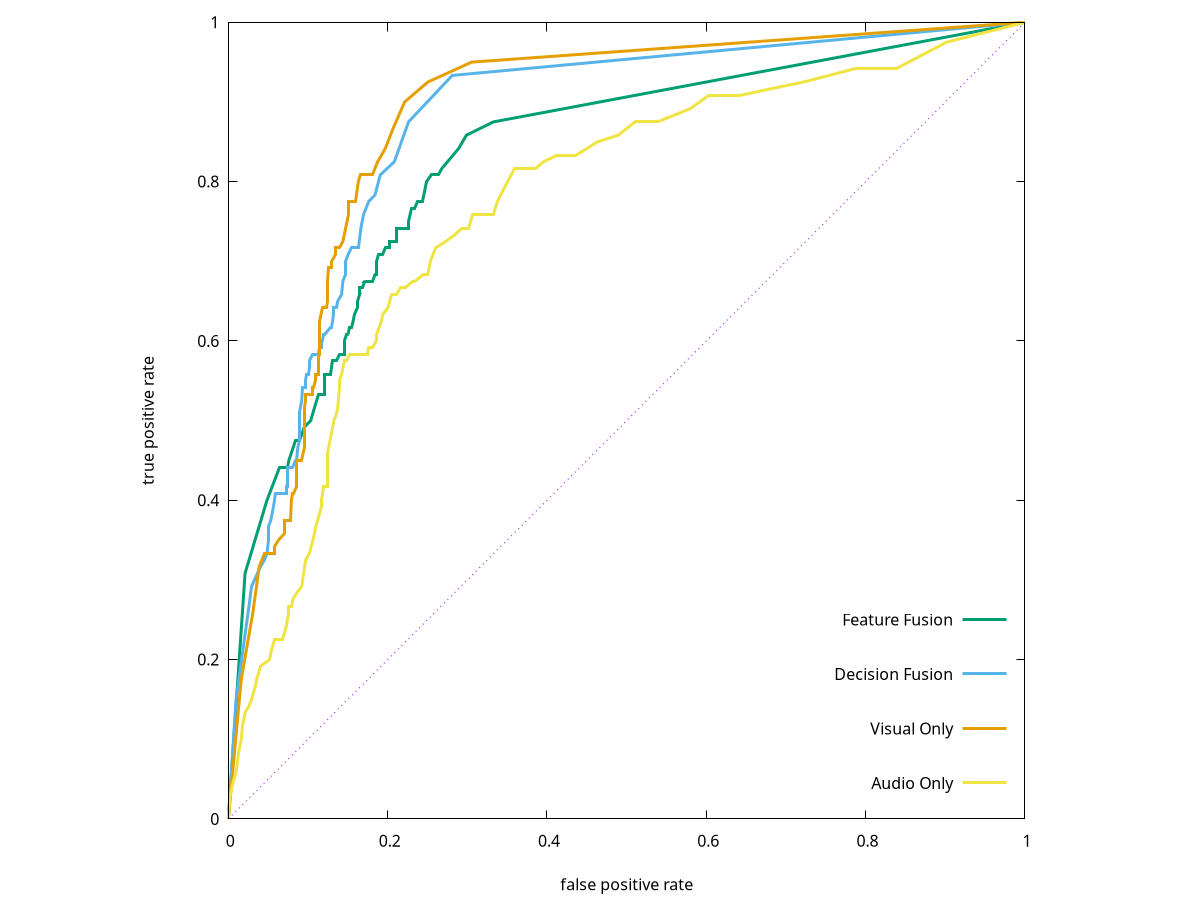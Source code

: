 #genearted by plot_roc.sh
set term tikz size 10,10
#set title 'metal'
set key right bottom spacing 2.5
set xlabel 'false positive rate' offset 0,-.5
set ylabel 'true positive rate' offset -2,0
set size square
plot x dt 3 notitle, '-' w l lw 3 title 'Feature Fusion', '-' w l lw 3 title 'Decision Fusion', '-' w l lw 3 title 'Visual Only', '-' w l lw 3 title 'Audio Only'
1.00000 1.00000
0.33279 0.87500
0.29887 0.85833
0.28918 0.84167
0.26817 0.81667
0.26333 0.80833
0.26010 0.80833
0.25525 0.80833
0.24879 0.80000
0.24394 0.77500
0.23748 0.77500
0.23425 0.76667
0.22940 0.76667
0.22617 0.75000
0.22617 0.74167
0.22456 0.74167
0.22294 0.74167
0.22132 0.74167
0.21971 0.74167
0.21809 0.74167
0.21648 0.74167
0.21163 0.74167
0.21163 0.72500
0.21002 0.72500
0.20679 0.72500
0.20355 0.72500
0.20194 0.72500
0.20194 0.71667
0.20194 0.71667
0.19871 0.71667
0.19709 0.71667
0.19386 0.70833
0.18901 0.70833
0.18578 0.70000
0.18578 0.68333
0.18417 0.68333
0.18417 0.68333
0.18094 0.67500
0.17932 0.67500
0.17771 0.67500
0.17447 0.67500
0.17286 0.67500
0.17124 0.67500
0.17124 0.67500
0.16801 0.66667
0.16640 0.66667
0.16478 0.66667
0.16478 0.65833
0.16478 0.65833
0.16155 0.65000
0.16155 0.64167
0.15832 0.63333
0.15670 0.62500
0.15509 0.61667
0.15186 0.61667
0.15024 0.60833
0.15024 0.60833
0.14863 0.60833
0.14540 0.60000
0.14540 0.58333
0.14216 0.58333
0.13893 0.58333
0.13570 0.57500
0.13409 0.57500
0.13086 0.57500
0.12763 0.55833
0.12278 0.55833
0.12116 0.55833
0.12116 0.53333
0.11955 0.53333
0.11632 0.53333
0.11309 0.53333
0.10824 0.51667
0.10339 0.50000
0.09532 0.49167
0.08885 0.47500
0.08401 0.47500
0.07593 0.45000
0.07431 0.44167
0.06462 0.44167
0.04847 0.40000
0.02100 0.30833
0.00000 0.00000
e
1.00000 1.00000
0.28110 0.93333
0.22617 0.87500
0.20840 0.82500
0.19063 0.80833
0.18417 0.78333
0.17609 0.77500
0.16963 0.75833
0.16640 0.74167
0.16317 0.71667
0.15509 0.71667
0.15024 0.70833
0.14701 0.70000
0.14701 0.68333
0.14378 0.67500
0.14216 0.65833
0.13732 0.65000
0.13570 0.64167
0.13247 0.64167
0.13247 0.63333
0.13086 0.62500
0.12924 0.61667
0.12763 0.61667
0.12116 0.60833
0.11955 0.60833
0.11793 0.60000
0.11632 0.60000
0.11632 0.59167
0.11470 0.59167
0.11309 0.58333
0.11309 0.58333
0.10824 0.58333
0.10662 0.58333
0.10501 0.58333
0.10178 0.57500
0.10178 0.56667
0.10016 0.55833
0.09855 0.55833
0.09693 0.55000
0.09693 0.54167
0.09370 0.54167
0.09208 0.52500
0.09047 0.51667
0.08885 0.50833
0.08885 0.50833
0.08885 0.49167
0.08885 0.48333
0.08885 0.47500
0.08724 0.46667
0.08562 0.45000
0.08562 0.45000
0.08401 0.45000
0.08078 0.44167
0.07916 0.44167
0.07431 0.44167
0.07431 0.43333
0.07431 0.41667
0.07431 0.41667
0.07270 0.41667
0.07270 0.40833
0.07108 0.40833
0.06947 0.40833
0.06785 0.40833
0.06785 0.40833
0.06300 0.40833
0.06139 0.40833
0.05977 0.40833
0.05654 0.39167
0.05493 0.38333
0.05331 0.37500
0.05008 0.36667
0.05008 0.35000
0.04847 0.33333
0.04523 0.32500
0.04039 0.31667
0.02908 0.29167
0.02585 0.26667
0.00969 0.15000
0.00000 0.00000
e
1.00000 1.00000
0.30533 0.95000
0.25040 0.92500
0.22132 0.90000
0.20679 0.86667
0.19709 0.84167
0.18740 0.82500
0.18094 0.80833
0.16640 0.80833
0.16317 0.80000
0.15994 0.77500
0.15186 0.77500
0.15024 0.77500
0.15024 0.75833
0.14378 0.72500
0.13893 0.71667
0.13409 0.71667
0.13409 0.70833
0.12924 0.70000
0.12924 0.69167
0.12601 0.69167
0.12439 0.67500
0.12439 0.65833
0.12439 0.65000
0.12278 0.64167
0.11955 0.64167
0.11793 0.64167
0.11632 0.63333
0.11632 0.63333
0.11470 0.62500
0.11470 0.60833
0.11470 0.58333
0.11309 0.58333
0.11309 0.56667
0.11309 0.55833
0.10985 0.55833
0.10985 0.55833
0.10985 0.55000
0.10662 0.54167
0.10501 0.54167
0.10501 0.53333
0.10501 0.53333
0.10339 0.53333
0.09855 0.53333
0.09693 0.53333
0.09693 0.52500
0.09532 0.51667
0.09532 0.50000
0.09532 0.47500
0.09532 0.47500
0.09532 0.46667
0.09370 0.45833
0.09208 0.45000
0.08885 0.45000
0.08724 0.45000
0.08562 0.45000
0.08562 0.45000
0.08562 0.44167
0.08562 0.43333
0.08562 0.42500
0.08562 0.41667
0.08239 0.40833
0.08078 0.40833
0.07916 0.40000
0.07754 0.37500
0.07593 0.37500
0.07270 0.37500
0.07108 0.37500
0.07108 0.37500
0.07108 0.35833
0.06300 0.35000
0.05816 0.34167
0.05816 0.33333
0.05493 0.33333
0.04523 0.33333
0.03877 0.31667
0.03069 0.25833
0.01616 0.17500
0.00000 0.00000
e
1.00000 1.00000
0.90145 0.97500
0.83845 0.94167
0.78675 0.94167
0.72213 0.92500
0.68174 0.91667
0.64136 0.90833
0.60258 0.90833
0.57997 0.89167
0.53958 0.87500
0.51050 0.87500
0.48950 0.85833
0.46365 0.85000
0.43619 0.83333
0.41195 0.83333
0.39580 0.82500
0.38611 0.81667
0.36834 0.81667
0.35864 0.81667
0.35057 0.80000
0.33764 0.77500
0.33279 0.75833
0.32310 0.75833
0.31826 0.75833
0.30695 0.75833
0.30210 0.74167
0.29241 0.74167
0.28433 0.73333
0.27302 0.72500
0.26010 0.71667
0.25363 0.70000
0.25040 0.68333
0.25040 0.68333
0.24556 0.68333
0.23425 0.67500
0.23102 0.67500
0.22294 0.66667
0.21648 0.66667
0.21163 0.65833
0.20517 0.65833
0.20032 0.64167
0.19386 0.63333
0.19225 0.62500
0.18578 0.60833
0.18578 0.60000
0.18094 0.59167
0.17932 0.59167
0.17609 0.59167
0.17447 0.58333
0.16963 0.58333
0.16640 0.58333
0.16317 0.58333
0.15670 0.58333
0.15186 0.58333
0.14863 0.57500
0.14540 0.57500
0.14216 0.55833
0.13893 0.55000
0.13893 0.54167
0.13732 0.51667
0.13570 0.50833
0.13247 0.50000
0.13086 0.49167
0.13086 0.49167
0.12763 0.47500
0.12601 0.46667
0.12439 0.45833
0.12439 0.44167
0.12439 0.41667
0.11955 0.41667
0.11632 0.40000
0.11632 0.39167
0.10985 0.36667
0.10824 0.35833
0.10824 0.35833
0.10178 0.33333
0.09693 0.32500
0.09208 0.29167
0.08562 0.28333
0.08078 0.27500
0.07916 0.26667
0.07593 0.26667
0.07593 0.25833
0.07270 0.24167
0.06785 0.22500
0.06139 0.22500
0.05816 0.22500
0.05331 0.20833
0.05170 0.20000
0.04039 0.19167
0.03554 0.17500
0.03393 0.16667
0.02908 0.15000
0.02585 0.14167
0.02100 0.13333
0.01777 0.11667
0.01616 0.10000
0.01292 0.08333
0.00969 0.05833
0.00485 0.04167
0.00162 0.02500
0.00000 0.00000
0.00000 0.00000
e

